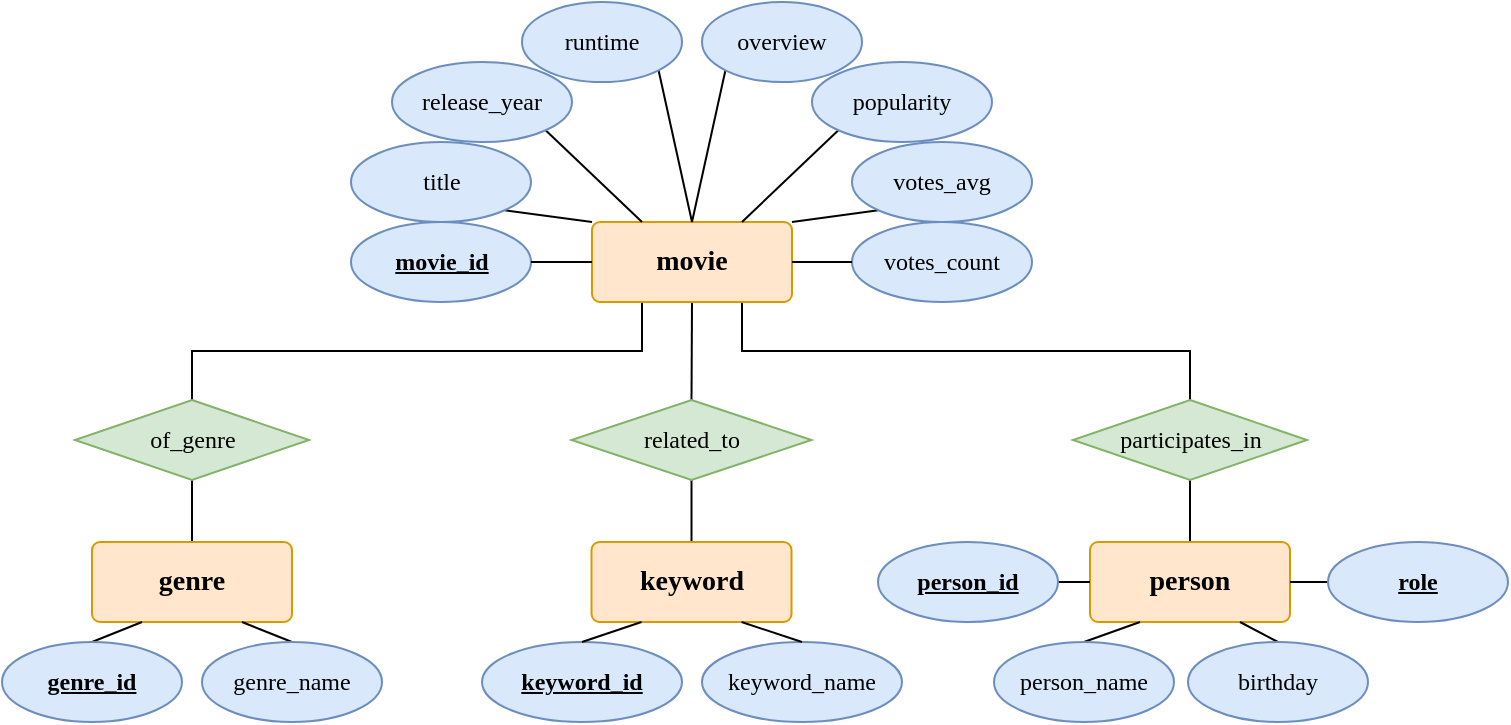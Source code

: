 <mxfile version="26.0.6">
  <diagram name="‫עמוד-1‬" id="bSC9z-89en8wsQj-5TWz">
    <mxGraphModel dx="1018" dy="499" grid="1" gridSize="10" guides="1" tooltips="1" connect="1" arrows="1" fold="1" page="1" pageScale="1" pageWidth="1786" pageHeight="1186" math="0" shadow="0">
      <root>
        <mxCell id="0" />
        <mxCell id="1" parent="0" />
        <mxCell id="YqH8jDD1aWY3Eqng-mzv-44" style="edgeStyle=orthogonalEdgeStyle;rounded=0;orthogonalLoop=1;jettySize=auto;html=1;exitX=0.75;exitY=1;exitDx=0;exitDy=0;entryX=0.5;entryY=0;entryDx=0;entryDy=0;endArrow=none;endFill=0;fontFamily=Verdana;" edge="1" parent="1" source="zX7RAPqxI1raDq1QODeA-1" target="YqH8jDD1aWY3Eqng-mzv-43">
          <mxGeometry relative="1" as="geometry" />
        </mxCell>
        <mxCell id="YqH8jDD1aWY3Eqng-mzv-49" style="edgeStyle=orthogonalEdgeStyle;rounded=0;orthogonalLoop=1;jettySize=auto;html=1;exitX=0.25;exitY=1;exitDx=0;exitDy=0;entryX=0.5;entryY=0;entryDx=0;entryDy=0;endArrow=none;endFill=0;fontFamily=Verdana;" edge="1" parent="1" source="zX7RAPqxI1raDq1QODeA-1" target="YqH8jDD1aWY3Eqng-mzv-47">
          <mxGeometry relative="1" as="geometry" />
        </mxCell>
        <mxCell id="wTqkR6zDhkNAXDIUtHo6-1" value="movie_id" style="ellipse;whiteSpace=wrap;html=1;align=center;fontStyle=5;fontFamily=Verdana;fontSize=12;fillColor=#dae8fc;strokeColor=#6c8ebf;" parent="1" vertex="1">
          <mxGeometry x="589.5" y="270" width="90" height="40" as="geometry" />
        </mxCell>
        <mxCell id="wTqkR6zDhkNAXDIUtHo6-6" value="votes_count" style="ellipse;whiteSpace=wrap;html=1;align=center;fontSize=12;fontFamily=Verdana;fillColor=#dae8fc;strokeColor=#6c8ebf;" parent="1" vertex="1">
          <mxGeometry x="840" y="270" width="90" height="40" as="geometry" />
        </mxCell>
        <mxCell id="YqH8jDD1aWY3Eqng-mzv-41" style="edgeStyle=orthogonalEdgeStyle;rounded=0;orthogonalLoop=1;jettySize=auto;html=1;exitX=0.5;exitY=1;exitDx=0;exitDy=0;entryX=0.5;entryY=0;entryDx=0;entryDy=0;endArrow=none;endFill=0;fontFamily=Verdana;" edge="1" parent="1" source="YqH8jDD1aWY3Eqng-mzv-40" target="YqH8jDD1aWY3Eqng-mzv-6">
          <mxGeometry relative="1" as="geometry" />
        </mxCell>
        <mxCell id="YqH8jDD1aWY3Eqng-mzv-42" style="rounded=0;orthogonalLoop=1;jettySize=auto;html=1;exitX=0.5;exitY=0;exitDx=0;exitDy=0;entryX=0.5;entryY=1;entryDx=0;entryDy=0;endArrow=none;endFill=0;fontFamily=Verdana;" edge="1" parent="1" source="YqH8jDD1aWY3Eqng-mzv-40" target="zX7RAPqxI1raDq1QODeA-1">
          <mxGeometry relative="1" as="geometry" />
        </mxCell>
        <mxCell id="YqH8jDD1aWY3Eqng-mzv-40" value="related_to" style="shape=rhombus;perimeter=rhombusPerimeter;whiteSpace=wrap;html=1;align=center;fillColor=#d5e8d4;strokeColor=#82b366;fontFamily=Verdana;rounded=0;" vertex="1" parent="1">
          <mxGeometry x="699.75" y="359" width="120" height="40" as="geometry" />
        </mxCell>
        <mxCell id="YqH8jDD1aWY3Eqng-mzv-56" style="rounded=0;orthogonalLoop=1;jettySize=auto;html=1;exitX=0.5;exitY=1;exitDx=0;exitDy=0;entryX=0.5;entryY=0;entryDx=0;entryDy=0;endArrow=none;endFill=0;fontFamily=Verdana;" edge="1" parent="1" source="YqH8jDD1aWY3Eqng-mzv-43" target="YqH8jDD1aWY3Eqng-mzv-16">
          <mxGeometry relative="1" as="geometry" />
        </mxCell>
        <mxCell id="YqH8jDD1aWY3Eqng-mzv-43" value="participates_in" style="shape=rhombus;perimeter=rhombusPerimeter;whiteSpace=wrap;html=1;align=center;fillColor=#d5e8d4;strokeColor=#82b366;fontFamily=Verdana;rounded=0;" vertex="1" parent="1">
          <mxGeometry x="950.5" y="359" width="117" height="40" as="geometry" />
        </mxCell>
        <mxCell id="YqH8jDD1aWY3Eqng-mzv-48" style="edgeStyle=orthogonalEdgeStyle;rounded=0;orthogonalLoop=1;jettySize=auto;html=1;exitX=0.5;exitY=1;exitDx=0;exitDy=0;entryX=0.5;entryY=0;entryDx=0;entryDy=0;endArrow=none;endFill=0;fontFamily=Verdana;" edge="1" parent="1" source="YqH8jDD1aWY3Eqng-mzv-47" target="YqH8jDD1aWY3Eqng-mzv-28">
          <mxGeometry relative="1" as="geometry" />
        </mxCell>
        <mxCell id="YqH8jDD1aWY3Eqng-mzv-47" value="of_genre" style="shape=rhombus;perimeter=rhombusPerimeter;whiteSpace=wrap;html=1;align=center;fillColor=#d5e8d4;strokeColor=#82b366;fontFamily=Verdana;rounded=0;" vertex="1" parent="1">
          <mxGeometry x="451.5" y="359" width="117" height="40" as="geometry" />
        </mxCell>
        <mxCell id="zX7RAPqxI1raDq1QODeA-1" value="movie" style="rounded=1;arcSize=10;whiteSpace=wrap;html=1;align=center;fontSize=14;fontFamily=Verdana;fillColor=#ffe6cc;strokeColor=#d79b00;fontStyle=1" parent="1" vertex="1">
          <mxGeometry x="710" y="270" width="100" height="40" as="geometry" />
        </mxCell>
        <mxCell id="wTqkR6zDhkNAXDIUtHo6-42" style="rounded=0;orthogonalLoop=1;jettySize=auto;html=1;exitX=1;exitY=1;exitDx=0;exitDy=0;entryX=0;entryY=0;entryDx=0;entryDy=0;endArrow=none;endFill=0;fontFamily=Verdana;fontSize=12;" parent="1" source="zX7RAPqxI1raDq1QODeA-13" target="zX7RAPqxI1raDq1QODeA-1" edge="1">
          <mxGeometry relative="1" as="geometry" />
        </mxCell>
        <mxCell id="zX7RAPqxI1raDq1QODeA-13" value="title" style="ellipse;whiteSpace=wrap;html=1;align=center;fontSize=12;fontFamily=Verdana;fillColor=#dae8fc;strokeColor=#6c8ebf;" parent="1" vertex="1">
          <mxGeometry x="589.5" y="230" width="90" height="40" as="geometry" />
        </mxCell>
        <mxCell id="wTqkR6zDhkNAXDIUtHo6-34" style="rounded=0;orthogonalLoop=1;jettySize=auto;html=1;exitX=1;exitY=0.5;exitDx=0;exitDy=0;entryX=0;entryY=0.5;entryDx=0;entryDy=0;endArrow=none;endFill=0;fontFamily=Verdana;fontSize=12;" parent="1" source="wTqkR6zDhkNAXDIUtHo6-1" target="zX7RAPqxI1raDq1QODeA-1" edge="1">
          <mxGeometry relative="1" as="geometry" />
        </mxCell>
        <mxCell id="wTqkR6zDhkNAXDIUtHo6-41" style="rounded=0;orthogonalLoop=1;jettySize=auto;html=1;exitX=0;exitY=1;exitDx=0;exitDy=0;endArrow=none;endFill=0;fontFamily=Verdana;fontSize=12;" parent="1" source="wTqkR6zDhkNAXDIUtHo6-2" edge="1">
          <mxGeometry relative="1" as="geometry">
            <mxPoint x="760" y="270" as="targetPoint" />
          </mxGeometry>
        </mxCell>
        <mxCell id="wTqkR6zDhkNAXDIUtHo6-2" value="overview" style="ellipse;whiteSpace=wrap;html=1;align=center;fontSize=12;fontFamily=Verdana;fillColor=#dae8fc;strokeColor=#6c8ebf;" parent="1" vertex="1">
          <mxGeometry x="765" y="160" width="80" height="40" as="geometry" />
        </mxCell>
        <mxCell id="wTqkR6zDhkNAXDIUtHo6-45" style="rounded=0;orthogonalLoop=1;jettySize=auto;html=1;exitX=0;exitY=1;exitDx=0;exitDy=0;entryX=0.75;entryY=0;entryDx=0;entryDy=0;endArrow=none;endFill=0;fontFamily=Verdana;fontSize=12;" parent="1" source="wTqkR6zDhkNAXDIUtHo6-3" target="zX7RAPqxI1raDq1QODeA-1" edge="1">
          <mxGeometry relative="1" as="geometry" />
        </mxCell>
        <mxCell id="wTqkR6zDhkNAXDIUtHo6-3" value="popularity" style="ellipse;whiteSpace=wrap;html=1;align=center;fontSize=12;fontFamily=Verdana;fillColor=#dae8fc;strokeColor=#6c8ebf;" parent="1" vertex="1">
          <mxGeometry x="820" y="190" width="90" height="40" as="geometry" />
        </mxCell>
        <mxCell id="wTqkR6zDhkNAXDIUtHo6-44" style="rounded=0;orthogonalLoop=1;jettySize=auto;html=1;exitX=1;exitY=1;exitDx=0;exitDy=0;entryX=0.25;entryY=0;entryDx=0;entryDy=0;endArrow=none;endFill=0;fontFamily=Verdana;fontSize=12;" parent="1" source="wTqkR6zDhkNAXDIUtHo6-4" target="zX7RAPqxI1raDq1QODeA-1" edge="1">
          <mxGeometry relative="1" as="geometry" />
        </mxCell>
        <mxCell id="wTqkR6zDhkNAXDIUtHo6-4" value="release_year" style="ellipse;whiteSpace=wrap;html=1;align=center;fontSize=12;fontFamily=Verdana;fillColor=#dae8fc;strokeColor=#6c8ebf;" parent="1" vertex="1">
          <mxGeometry x="610" y="190" width="90" height="40" as="geometry" />
        </mxCell>
        <mxCell id="wTqkR6zDhkNAXDIUtHo6-43" style="rounded=0;orthogonalLoop=1;jettySize=auto;html=1;exitX=0;exitY=1;exitDx=0;exitDy=0;entryX=1;entryY=0;entryDx=0;entryDy=0;endArrow=none;endFill=0;fontFamily=Verdana;fontSize=12;" parent="1" source="wTqkR6zDhkNAXDIUtHo6-5" target="zX7RAPqxI1raDq1QODeA-1" edge="1">
          <mxGeometry relative="1" as="geometry" />
        </mxCell>
        <mxCell id="wTqkR6zDhkNAXDIUtHo6-5" value="votes_avg" style="ellipse;whiteSpace=wrap;html=1;align=center;fontSize=12;fontFamily=Verdana;fillColor=#dae8fc;strokeColor=#6c8ebf;" parent="1" vertex="1">
          <mxGeometry x="840" y="230" width="90" height="40" as="geometry" />
        </mxCell>
        <mxCell id="wTqkR6zDhkNAXDIUtHo6-35" style="rounded=0;orthogonalLoop=1;jettySize=auto;html=1;exitX=0;exitY=0.5;exitDx=0;exitDy=0;entryX=1;entryY=0.5;entryDx=0;entryDy=0;endArrow=none;endFill=0;fontFamily=Verdana;fontSize=12;" parent="1" source="wTqkR6zDhkNAXDIUtHo6-6" target="zX7RAPqxI1raDq1QODeA-1" edge="1">
          <mxGeometry relative="1" as="geometry" />
        </mxCell>
        <mxCell id="wTqkR6zDhkNAXDIUtHo6-40" style="rounded=0;orthogonalLoop=1;jettySize=auto;html=1;exitX=1;exitY=1;exitDx=0;exitDy=0;entryX=0.5;entryY=0;entryDx=0;entryDy=0;endArrow=none;endFill=0;fontFamily=Verdana;fontSize=12;" parent="1" source="wTqkR6zDhkNAXDIUtHo6-7" target="zX7RAPqxI1raDq1QODeA-1" edge="1">
          <mxGeometry relative="1" as="geometry" />
        </mxCell>
        <mxCell id="wTqkR6zDhkNAXDIUtHo6-7" value="runtime" style="ellipse;whiteSpace=wrap;html=1;align=center;fontSize=12;fontFamily=Verdana;fillColor=#dae8fc;strokeColor=#6c8ebf;" parent="1" vertex="1">
          <mxGeometry x="675" y="160" width="80" height="40" as="geometry" />
        </mxCell>
        <mxCell id="YqH8jDD1aWY3Eqng-mzv-28" value="genre" style="rounded=1;arcSize=10;whiteSpace=wrap;html=1;align=center;fontSize=14;fontFamily=Verdana;fillColor=#ffe6cc;strokeColor=#d79b00;fontStyle=1" vertex="1" parent="1">
          <mxGeometry x="460" y="430" width="100" height="40" as="geometry" />
        </mxCell>
        <mxCell id="YqH8jDD1aWY3Eqng-mzv-29" style="rounded=0;orthogonalLoop=1;jettySize=auto;html=1;exitX=0.5;exitY=0;exitDx=0;exitDy=0;entryX=0.25;entryY=1;entryDx=0;entryDy=0;endArrow=none;endFill=0;fontFamily=Verdana;" edge="1" parent="1" source="YqH8jDD1aWY3Eqng-mzv-30" target="YqH8jDD1aWY3Eqng-mzv-28">
          <mxGeometry relative="1" as="geometry" />
        </mxCell>
        <mxCell id="YqH8jDD1aWY3Eqng-mzv-30" value="genre_id" style="ellipse;whiteSpace=wrap;html=1;align=center;fontStyle=5;fontFamily=Verdana;fontSize=12;fillColor=#dae8fc;strokeColor=#6c8ebf;" vertex="1" parent="1">
          <mxGeometry x="415" y="480" width="90" height="40" as="geometry" />
        </mxCell>
        <mxCell id="YqH8jDD1aWY3Eqng-mzv-31" style="rounded=0;orthogonalLoop=1;jettySize=auto;html=1;exitX=0.5;exitY=0;exitDx=0;exitDy=0;entryX=0.75;entryY=1;entryDx=0;entryDy=0;endArrow=none;endFill=0;fontStyle=0;fontFamily=Verdana;" edge="1" parent="1" source="YqH8jDD1aWY3Eqng-mzv-32" target="YqH8jDD1aWY3Eqng-mzv-28">
          <mxGeometry relative="1" as="geometry" />
        </mxCell>
        <mxCell id="YqH8jDD1aWY3Eqng-mzv-32" value="genre_name" style="ellipse;whiteSpace=wrap;html=1;align=center;fontStyle=0;fontFamily=Verdana;fontSize=12;fillColor=#dae8fc;strokeColor=#6c8ebf;" vertex="1" parent="1">
          <mxGeometry x="515" y="480" width="90" height="40" as="geometry" />
        </mxCell>
        <mxCell id="YqH8jDD1aWY3Eqng-mzv-6" value="keyword" style="rounded=1;arcSize=10;whiteSpace=wrap;html=1;align=center;fontSize=14;fontFamily=Verdana;fillColor=#ffe6cc;strokeColor=#d79b00;fontStyle=1" vertex="1" parent="1">
          <mxGeometry x="709.75" y="430" width="100" height="40" as="geometry" />
        </mxCell>
        <mxCell id="YqH8jDD1aWY3Eqng-mzv-11" value="keyword_id" style="ellipse;whiteSpace=wrap;html=1;align=center;fontStyle=5;fontFamily=Verdana;fontSize=12;fillColor=#dae8fc;strokeColor=#6c8ebf;" vertex="1" parent="1">
          <mxGeometry x="655" y="480" width="100" height="40" as="geometry" />
        </mxCell>
        <mxCell id="YqH8jDD1aWY3Eqng-mzv-12" value="keyword_name" style="ellipse;whiteSpace=wrap;html=1;align=center;fontStyle=0;fontFamily=Verdana;fontSize=12;fillColor=#dae8fc;strokeColor=#6c8ebf;" vertex="1" parent="1">
          <mxGeometry x="765" y="480" width="100" height="40" as="geometry" />
        </mxCell>
        <mxCell id="YqH8jDD1aWY3Eqng-mzv-14" style="rounded=0;orthogonalLoop=1;jettySize=auto;html=1;exitX=0.5;exitY=0;exitDx=0;exitDy=0;entryX=0.25;entryY=1;entryDx=0;entryDy=0;endArrow=none;endFill=0;fontFamily=Verdana;" edge="1" parent="1" source="YqH8jDD1aWY3Eqng-mzv-11" target="YqH8jDD1aWY3Eqng-mzv-6">
          <mxGeometry relative="1" as="geometry" />
        </mxCell>
        <mxCell id="YqH8jDD1aWY3Eqng-mzv-15" style="rounded=0;orthogonalLoop=1;jettySize=auto;html=1;exitX=0.5;exitY=0;exitDx=0;exitDy=0;entryX=0.75;entryY=1;entryDx=0;entryDy=0;endArrow=none;endFill=0;fontStyle=0;fontFamily=Verdana;" edge="1" parent="1" source="YqH8jDD1aWY3Eqng-mzv-12" target="YqH8jDD1aWY3Eqng-mzv-6">
          <mxGeometry relative="1" as="geometry" />
        </mxCell>
        <mxCell id="YqH8jDD1aWY3Eqng-mzv-16" value="person" style="rounded=1;arcSize=10;whiteSpace=wrap;html=1;align=center;fontSize=14;fontFamily=Verdana;fillColor=#ffe6cc;strokeColor=#d79b00;fontStyle=1" vertex="1" parent="1">
          <mxGeometry x="959" y="430" width="100" height="40" as="geometry" />
        </mxCell>
        <mxCell id="YqH8jDD1aWY3Eqng-mzv-52" style="rounded=0;orthogonalLoop=1;jettySize=auto;html=1;exitX=1;exitY=0.5;exitDx=0;exitDy=0;entryX=0;entryY=0.5;entryDx=0;entryDy=0;endArrow=none;endFill=0;fontFamily=Verdana;" edge="1" parent="1" source="YqH8jDD1aWY3Eqng-mzv-27" target="YqH8jDD1aWY3Eqng-mzv-16">
          <mxGeometry relative="1" as="geometry" />
        </mxCell>
        <mxCell id="YqH8jDD1aWY3Eqng-mzv-27" value="person_id" style="ellipse;whiteSpace=wrap;html=1;align=center;fontStyle=5;fontFamily=Verdana;fontSize=12;fillColor=#dae8fc;strokeColor=#6c8ebf;" vertex="1" parent="1">
          <mxGeometry x="853" y="430" width="90" height="40" as="geometry" />
        </mxCell>
        <mxCell id="YqH8jDD1aWY3Eqng-mzv-54" style="rounded=0;orthogonalLoop=1;jettySize=auto;html=1;exitX=0.5;exitY=0;exitDx=0;exitDy=0;entryX=0.25;entryY=1;entryDx=0;entryDy=0;endArrow=none;endFill=0;fontFamily=Verdana;" edge="1" parent="1" source="YqH8jDD1aWY3Eqng-mzv-33" target="YqH8jDD1aWY3Eqng-mzv-16">
          <mxGeometry relative="1" as="geometry" />
        </mxCell>
        <mxCell id="YqH8jDD1aWY3Eqng-mzv-33" value="person_name" style="ellipse;whiteSpace=wrap;html=1;align=center;fontStyle=0;fontFamily=Verdana;fontSize=12;fillColor=#dae8fc;strokeColor=#6c8ebf;" vertex="1" parent="1">
          <mxGeometry x="911" y="480" width="90" height="40" as="geometry" />
        </mxCell>
        <mxCell id="YqH8jDD1aWY3Eqng-mzv-55" style="rounded=0;orthogonalLoop=1;jettySize=auto;html=1;exitX=0.5;exitY=0;exitDx=0;exitDy=0;entryX=0.75;entryY=1;entryDx=0;entryDy=0;endArrow=none;endFill=0;fontFamily=Verdana;" edge="1" parent="1" source="YqH8jDD1aWY3Eqng-mzv-34" target="YqH8jDD1aWY3Eqng-mzv-16">
          <mxGeometry relative="1" as="geometry" />
        </mxCell>
        <mxCell id="YqH8jDD1aWY3Eqng-mzv-34" value="birthday" style="ellipse;whiteSpace=wrap;html=1;align=center;fontStyle=0;fontFamily=Verdana;fontSize=12;fillColor=#dae8fc;strokeColor=#6c8ebf;" vertex="1" parent="1">
          <mxGeometry x="1008" y="480" width="90" height="40" as="geometry" />
        </mxCell>
        <mxCell id="YqH8jDD1aWY3Eqng-mzv-53" style="rounded=0;orthogonalLoop=1;jettySize=auto;html=1;exitX=0;exitY=0.5;exitDx=0;exitDy=0;entryX=1;entryY=0.5;entryDx=0;entryDy=0;endArrow=none;endFill=0;fontFamily=Verdana;" edge="1" parent="1" source="YqH8jDD1aWY3Eqng-mzv-50" target="YqH8jDD1aWY3Eqng-mzv-16">
          <mxGeometry relative="1" as="geometry" />
        </mxCell>
        <mxCell id="YqH8jDD1aWY3Eqng-mzv-50" value="role" style="ellipse;whiteSpace=wrap;html=1;align=center;fontStyle=5;fontFamily=Verdana;fontSize=12;fillColor=#dae8fc;strokeColor=#6c8ebf;" vertex="1" parent="1">
          <mxGeometry x="1078" y="430" width="90" height="40" as="geometry" />
        </mxCell>
      </root>
    </mxGraphModel>
  </diagram>
</mxfile>
